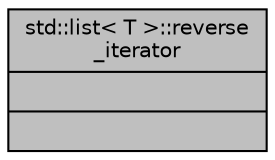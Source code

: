 digraph "std::list&lt; T &gt;::reverse_iterator"
{
  edge [fontname="Helvetica",fontsize="10",labelfontname="Helvetica",labelfontsize="10"];
  node [fontname="Helvetica",fontsize="10",shape=record];
  Node774 [label="{std::list\< T \>::reverse\l_iterator\n||}",height=0.2,width=0.4,color="black", fillcolor="grey75", style="filled", fontcolor="black"];
}
